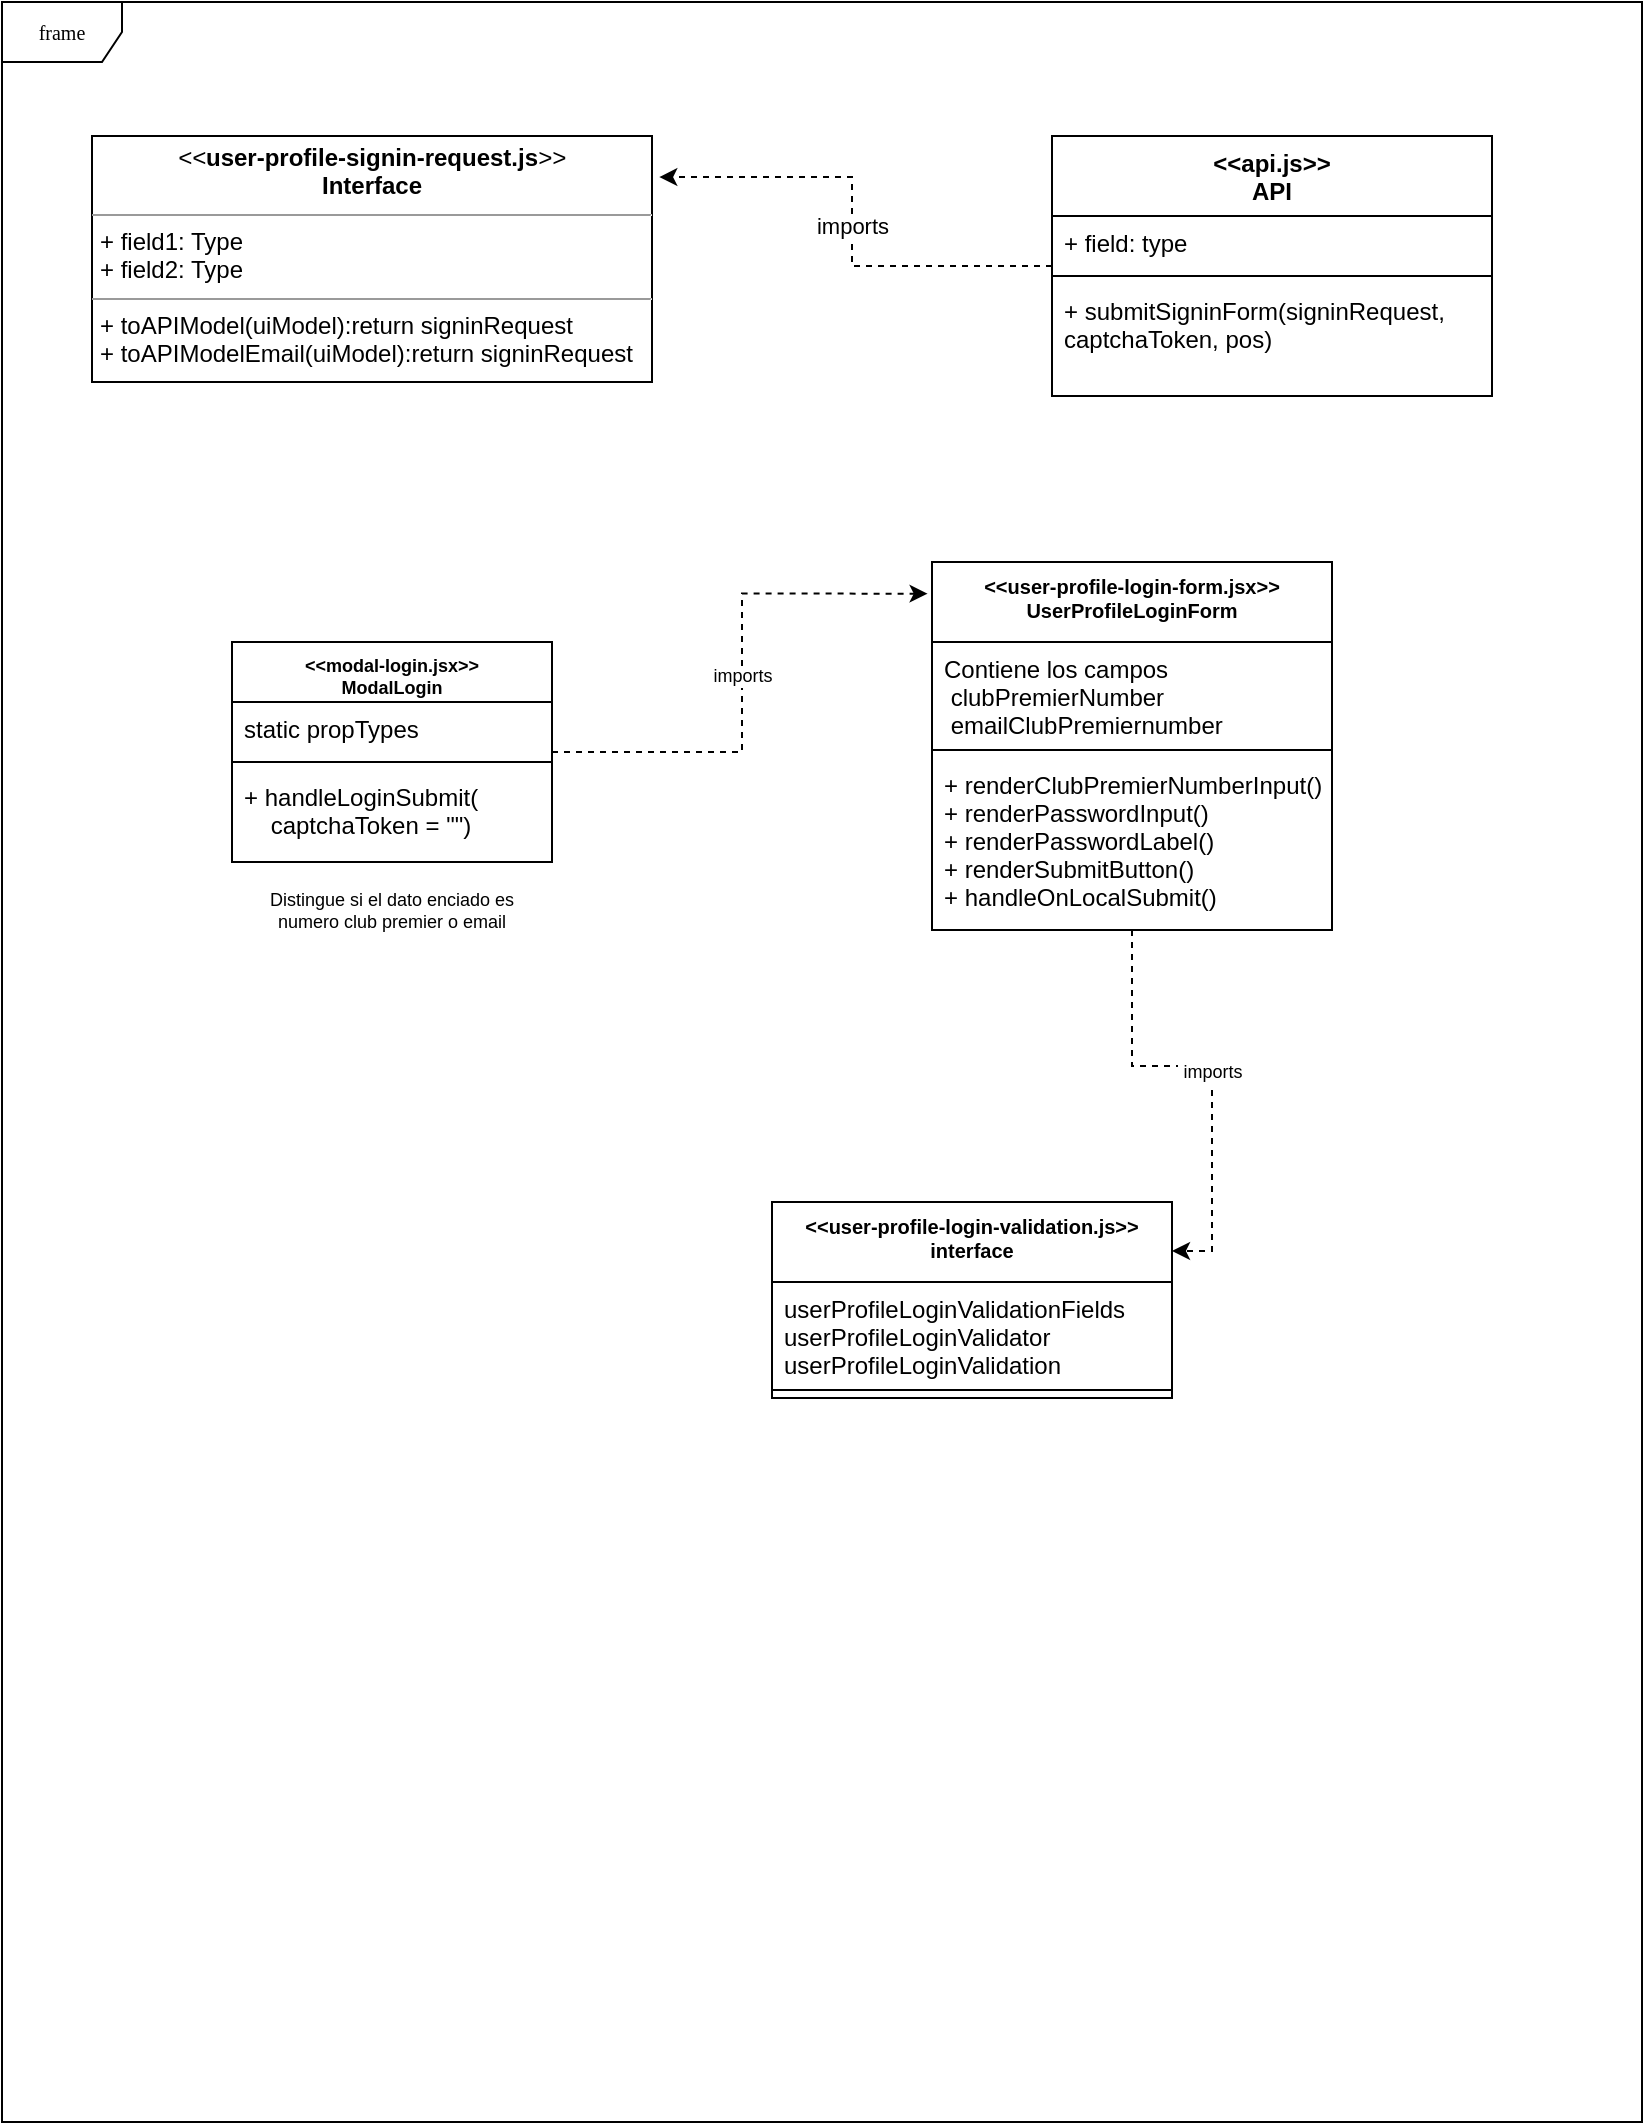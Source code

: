<mxfile version="14.9.8" type="github">
  <diagram name="Page-1" id="c4acf3e9-155e-7222-9cf6-157b1a14988f">
    <mxGraphModel dx="599" dy="500" grid="1" gridSize="10" guides="1" tooltips="1" connect="1" arrows="1" fold="1" page="1" pageScale="1" pageWidth="850" pageHeight="1100" background="none" math="0" shadow="0">
      <root>
        <mxCell id="0" />
        <mxCell id="1" parent="0" />
        <mxCell id="17acba5748e5396b-1" value="frame" style="shape=umlFrame;whiteSpace=wrap;html=1;rounded=0;shadow=0;comic=0;labelBackgroundColor=none;strokeWidth=1;fontFamily=Verdana;fontSize=10;align=center;" parent="1" vertex="1">
          <mxGeometry x="15" y="20" width="820" height="1060" as="geometry" />
        </mxCell>
        <mxCell id="5d2195bd80daf111-18" value="&lt;p style=&quot;margin: 0px ; margin-top: 4px ; text-align: center&quot;&gt;&lt;i&gt;&amp;lt;&amp;lt;&lt;/i&gt;&lt;span data-lucid-type=&quot;application/vnd.lucid.text&quot; data-lucid-content=&quot;{&amp;#34;t&amp;#34;:&amp;#34;user-profile-signin-request.js&amp;#34;,&amp;#34;m&amp;#34;:[{&amp;#34;s&amp;#34;:0,&amp;#34;n&amp;#34;:&amp;#34;b&amp;#34;,&amp;#34;v&amp;#34;:true,&amp;#34;e&amp;#34;:30}]}&quot;&gt;&lt;span style=&quot;font-weight: bold&quot;&gt;user-profile-signin-request.js&lt;/span&gt;&lt;/span&gt;&lt;i&gt;&amp;gt;&amp;gt;&lt;/i&gt;&lt;br&gt;&lt;b&gt;Interface&lt;/b&gt;&lt;/p&gt;&lt;hr size=&quot;1&quot;&gt;&lt;p style=&quot;margin: 0px ; margin-left: 4px&quot;&gt;+ field1: Type&lt;br&gt;+ field2: Type&lt;/p&gt;&lt;hr size=&quot;1&quot;&gt;&lt;p style=&quot;margin: 0px ; margin-left: 4px&quot;&gt;+ toAPIModel(uiModel):return signinRequest&lt;/p&gt;&lt;p style=&quot;margin: 0px ; margin-left: 4px&quot;&gt;+ toAPIModelEmail(uiModel):return signinRequest&lt;/p&gt;" style="verticalAlign=top;align=left;overflow=fill;fontSize=12;fontFamily=Helvetica;html=1;rounded=0;shadow=0;comic=0;labelBackgroundColor=none;strokeWidth=1" parent="1" vertex="1">
          <mxGeometry x="60" y="87" width="280" height="123" as="geometry" />
        </mxCell>
        <mxCell id="3acq9EiNCCKWYIQhc1D9-9" value="imports" style="edgeStyle=orthogonalEdgeStyle;rounded=0;orthogonalLoop=1;jettySize=auto;html=1;dashed=1;entryX=1.013;entryY=0.167;entryDx=0;entryDy=0;entryPerimeter=0;" edge="1" parent="1" source="3acq9EiNCCKWYIQhc1D9-5" target="5d2195bd80daf111-18">
          <mxGeometry relative="1" as="geometry" />
        </mxCell>
        <mxCell id="3acq9EiNCCKWYIQhc1D9-5" value="&lt;&lt;api.js&gt;&gt;&#xa;API" style="swimlane;fontStyle=1;align=center;verticalAlign=top;childLayout=stackLayout;horizontal=1;startSize=40;horizontalStack=0;resizeParent=1;resizeParentMax=0;resizeLast=0;collapsible=1;marginBottom=0;" vertex="1" parent="1">
          <mxGeometry x="540" y="87" width="220" height="130" as="geometry" />
        </mxCell>
        <mxCell id="3acq9EiNCCKWYIQhc1D9-6" value="+ field: type" style="text;strokeColor=none;fillColor=none;align=left;verticalAlign=top;spacingLeft=4;spacingRight=4;overflow=hidden;rotatable=0;points=[[0,0.5],[1,0.5]];portConstraint=eastwest;" vertex="1" parent="3acq9EiNCCKWYIQhc1D9-5">
          <mxGeometry y="40" width="220" height="26" as="geometry" />
        </mxCell>
        <mxCell id="3acq9EiNCCKWYIQhc1D9-7" value="" style="line;strokeWidth=1;fillColor=none;align=left;verticalAlign=middle;spacingTop=-1;spacingLeft=3;spacingRight=3;rotatable=0;labelPosition=right;points=[];portConstraint=eastwest;" vertex="1" parent="3acq9EiNCCKWYIQhc1D9-5">
          <mxGeometry y="66" width="220" height="8" as="geometry" />
        </mxCell>
        <mxCell id="3acq9EiNCCKWYIQhc1D9-8" value="+ submitSigninForm(signinRequest, &#xa;captchaToken, pos)" style="text;strokeColor=none;fillColor=none;align=left;verticalAlign=top;spacingLeft=4;spacingRight=4;overflow=hidden;rotatable=0;points=[[0,0.5],[1,0.5]];portConstraint=eastwest;" vertex="1" parent="3acq9EiNCCKWYIQhc1D9-5">
          <mxGeometry y="74" width="220" height="56" as="geometry" />
        </mxCell>
        <mxCell id="3acq9EiNCCKWYIQhc1D9-34" value="&amp;nbsp;imports&amp;nbsp;" style="edgeStyle=orthogonalEdgeStyle;rounded=0;orthogonalLoop=1;jettySize=auto;html=1;dashed=1;fontSize=9;entryX=1;entryY=0.25;entryDx=0;entryDy=0;" edge="1" parent="1" source="3acq9EiNCCKWYIQhc1D9-22" target="3acq9EiNCCKWYIQhc1D9-30">
          <mxGeometry relative="1" as="geometry" />
        </mxCell>
        <mxCell id="3acq9EiNCCKWYIQhc1D9-22" value="&lt;&lt;user-profile-login-form.jsx&gt;&gt;&#xa;UserProfileLoginForm" style="swimlane;fontStyle=1;align=center;verticalAlign=top;childLayout=stackLayout;horizontal=1;startSize=40;horizontalStack=0;resizeParent=1;resizeParentMax=0;resizeLast=0;collapsible=1;marginBottom=0;fontSize=10;" vertex="1" parent="1">
          <mxGeometry x="480" y="300" width="200" height="184" as="geometry" />
        </mxCell>
        <mxCell id="3acq9EiNCCKWYIQhc1D9-23" value="Contiene los campos &#xa; clubPremierNumber&#xa; emailClubPremiernumber" style="text;strokeColor=none;fillColor=none;align=left;verticalAlign=top;spacingLeft=4;spacingRight=4;overflow=hidden;rotatable=0;points=[[0,0.5],[1,0.5]];portConstraint=eastwest;" vertex="1" parent="3acq9EiNCCKWYIQhc1D9-22">
          <mxGeometry y="40" width="200" height="50" as="geometry" />
        </mxCell>
        <mxCell id="3acq9EiNCCKWYIQhc1D9-24" value="" style="line;strokeWidth=1;fillColor=none;align=left;verticalAlign=middle;spacingTop=-1;spacingLeft=3;spacingRight=3;rotatable=0;labelPosition=right;points=[];portConstraint=eastwest;" vertex="1" parent="3acq9EiNCCKWYIQhc1D9-22">
          <mxGeometry y="90" width="200" height="8" as="geometry" />
        </mxCell>
        <mxCell id="3acq9EiNCCKWYIQhc1D9-25" value="+ renderClubPremierNumberInput()&#xa;+ renderPasswordInput()&#xa;+ renderPasswordLabel()&#xa;+ renderSubmitButton()&#xa;+ handleOnLocalSubmit()" style="text;strokeColor=none;fillColor=none;align=left;verticalAlign=top;spacingLeft=4;spacingRight=4;overflow=hidden;rotatable=0;points=[[0,0.5],[1,0.5]];portConstraint=eastwest;" vertex="1" parent="3acq9EiNCCKWYIQhc1D9-22">
          <mxGeometry y="98" width="200" height="86" as="geometry" />
        </mxCell>
        <mxCell id="3acq9EiNCCKWYIQhc1D9-30" value="&lt;&lt;user-profile-login-validation.js&gt;&gt;&#xa;interface" style="swimlane;fontStyle=1;align=center;verticalAlign=top;childLayout=stackLayout;horizontal=1;startSize=40;horizontalStack=0;resizeParent=1;resizeParentMax=0;resizeLast=0;collapsible=1;marginBottom=0;fontSize=10;" vertex="1" parent="1">
          <mxGeometry x="400" y="620" width="200" height="98" as="geometry" />
        </mxCell>
        <mxCell id="3acq9EiNCCKWYIQhc1D9-31" value="userProfileLoginValidationFields&#xa;userProfileLoginValidator&#xa;userProfileLoginValidation" style="text;strokeColor=none;fillColor=none;align=left;verticalAlign=top;spacingLeft=4;spacingRight=4;overflow=hidden;rotatable=0;points=[[0,0.5],[1,0.5]];portConstraint=eastwest;" vertex="1" parent="3acq9EiNCCKWYIQhc1D9-30">
          <mxGeometry y="40" width="200" height="50" as="geometry" />
        </mxCell>
        <mxCell id="3acq9EiNCCKWYIQhc1D9-32" value="" style="line;strokeWidth=1;fillColor=none;align=left;verticalAlign=middle;spacingTop=-1;spacingLeft=3;spacingRight=3;rotatable=0;labelPosition=right;points=[];portConstraint=eastwest;" vertex="1" parent="3acq9EiNCCKWYIQhc1D9-30">
          <mxGeometry y="90" width="200" height="8" as="geometry" />
        </mxCell>
        <mxCell id="3acq9EiNCCKWYIQhc1D9-45" value="&amp;nbsp;imports&amp;nbsp;" style="edgeStyle=orthogonalEdgeStyle;rounded=0;orthogonalLoop=1;jettySize=auto;html=1;entryX=-0.011;entryY=0.086;entryDx=0;entryDy=0;entryPerimeter=0;dashed=1;fontSize=9;" edge="1" parent="1" source="3acq9EiNCCKWYIQhc1D9-39" target="3acq9EiNCCKWYIQhc1D9-22">
          <mxGeometry relative="1" as="geometry" />
        </mxCell>
        <mxCell id="3acq9EiNCCKWYIQhc1D9-39" value="&lt;&lt;modal-login.jsx&gt;&gt;&#xa;ModalLogin" style="swimlane;fontStyle=1;align=center;verticalAlign=top;childLayout=stackLayout;horizontal=1;startSize=30;horizontalStack=0;resizeParent=1;resizeParentMax=0;resizeLast=0;collapsible=1;marginBottom=0;fontSize=9;" vertex="1" parent="1">
          <mxGeometry x="130" y="340" width="160" height="110" as="geometry" />
        </mxCell>
        <mxCell id="3acq9EiNCCKWYIQhc1D9-40" value="static propTypes" style="text;strokeColor=none;fillColor=none;align=left;verticalAlign=top;spacingLeft=4;spacingRight=4;overflow=hidden;rotatable=0;points=[[0,0.5],[1,0.5]];portConstraint=eastwest;" vertex="1" parent="3acq9EiNCCKWYIQhc1D9-39">
          <mxGeometry y="30" width="160" height="26" as="geometry" />
        </mxCell>
        <mxCell id="3acq9EiNCCKWYIQhc1D9-41" value="" style="line;strokeWidth=1;fillColor=none;align=left;verticalAlign=middle;spacingTop=-1;spacingLeft=3;spacingRight=3;rotatable=0;labelPosition=right;points=[];portConstraint=eastwest;" vertex="1" parent="3acq9EiNCCKWYIQhc1D9-39">
          <mxGeometry y="56" width="160" height="8" as="geometry" />
        </mxCell>
        <mxCell id="3acq9EiNCCKWYIQhc1D9-42" value="+ handleLoginSubmit(&#xa;    captchaToken = &quot;&quot;)" style="text;strokeColor=none;fillColor=none;align=left;verticalAlign=top;spacingLeft=4;spacingRight=4;overflow=hidden;rotatable=0;points=[[0,0.5],[1,0.5]];portConstraint=eastwest;" vertex="1" parent="3acq9EiNCCKWYIQhc1D9-39">
          <mxGeometry y="64" width="160" height="46" as="geometry" />
        </mxCell>
        <mxCell id="3acq9EiNCCKWYIQhc1D9-43" value="Distingue si el dato enciado es numero club premier o email" style="text;html=1;strokeColor=none;fillColor=none;align=center;verticalAlign=middle;whiteSpace=wrap;rounded=0;fontSize=9;" vertex="1" parent="1">
          <mxGeometry x="135" y="464" width="150" height="20" as="geometry" />
        </mxCell>
      </root>
    </mxGraphModel>
  </diagram>
</mxfile>
